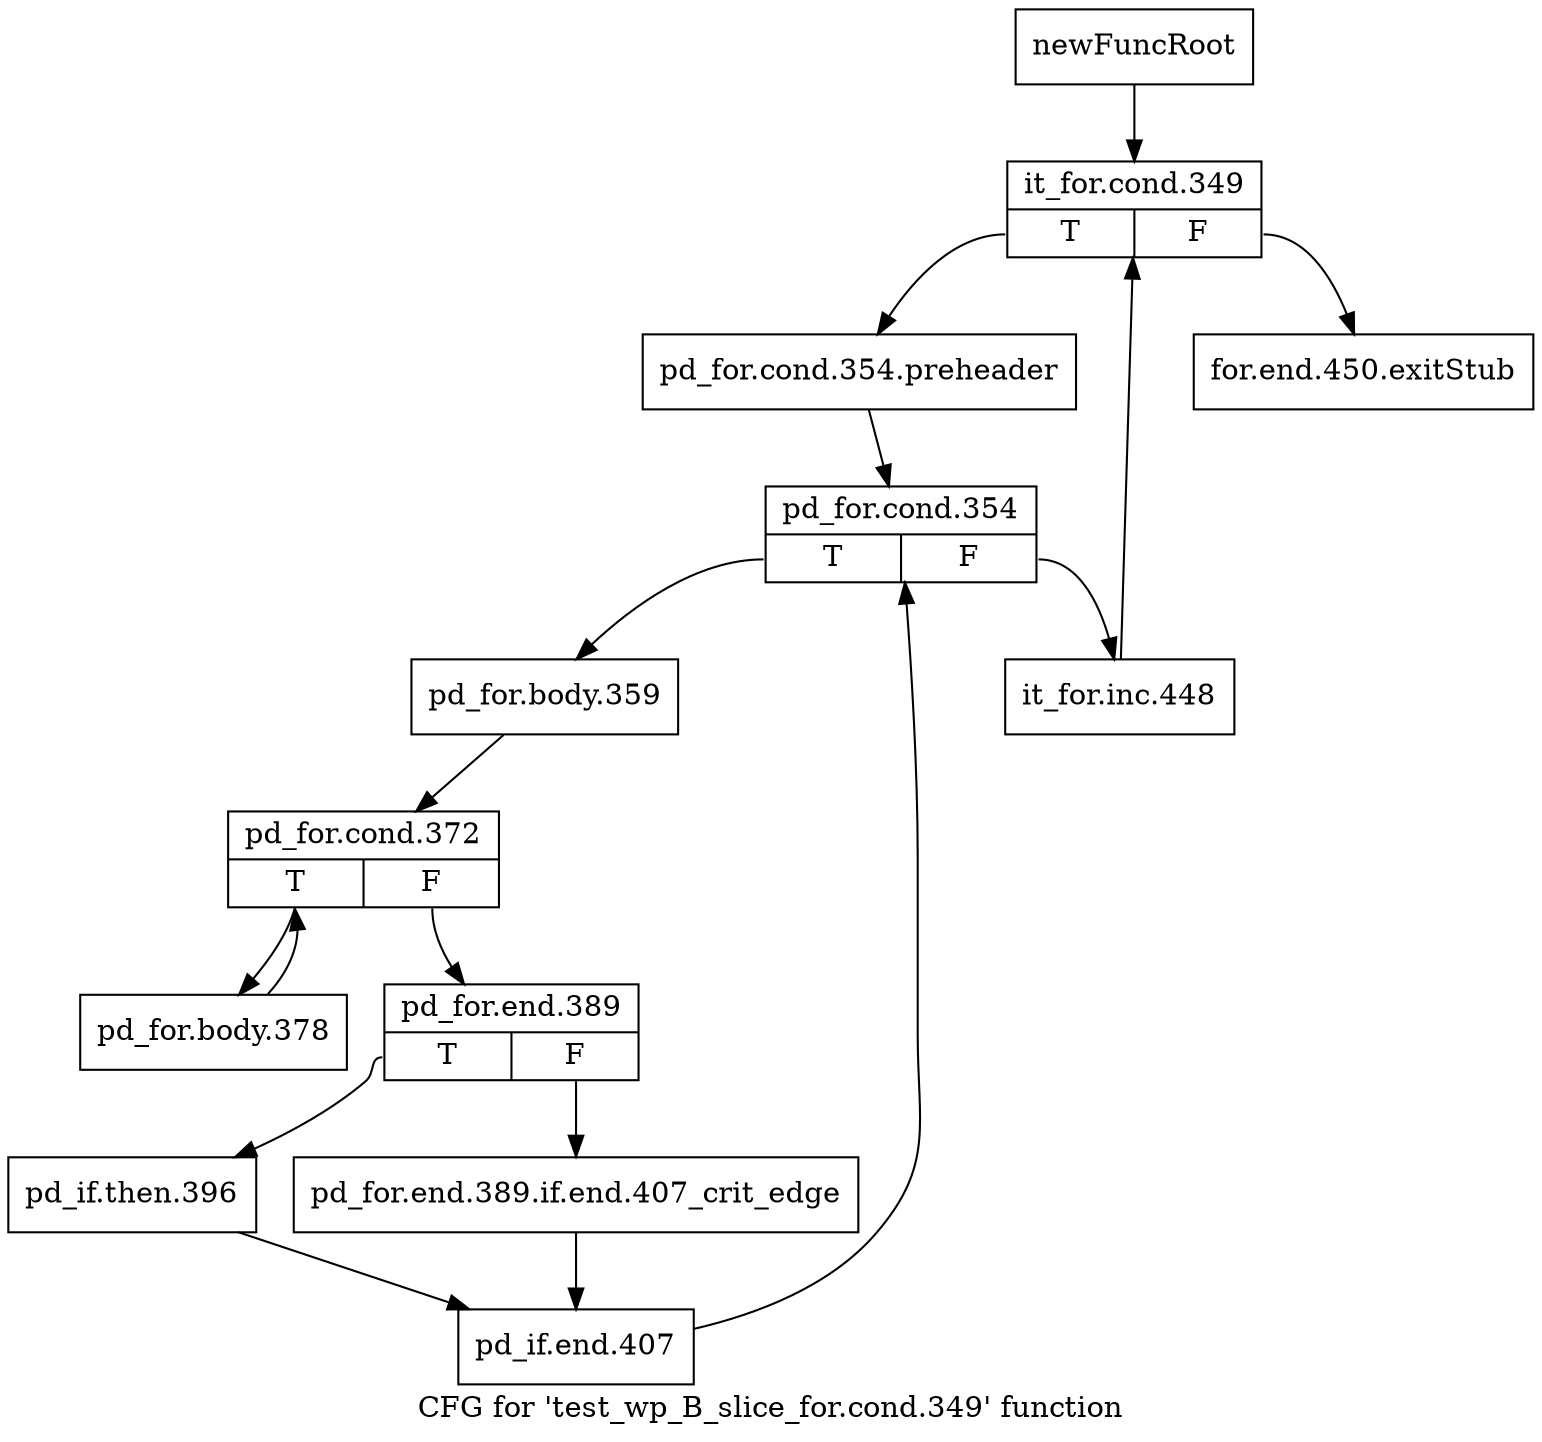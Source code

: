 digraph "CFG for 'test_wp_B_slice_for.cond.349' function" {
	label="CFG for 'test_wp_B_slice_for.cond.349' function";

	Node0x301b9c0 [shape=record,label="{newFuncRoot}"];
	Node0x301b9c0 -> Node0x301ba60;
	Node0x301ba10 [shape=record,label="{for.end.450.exitStub}"];
	Node0x301ba60 [shape=record,label="{it_for.cond.349|{<s0>T|<s1>F}}"];
	Node0x301ba60:s0 -> Node0x301bab0;
	Node0x301ba60:s1 -> Node0x301ba10;
	Node0x301bab0 [shape=record,label="{pd_for.cond.354.preheader}"];
	Node0x301bab0 -> Node0x301c400;
	Node0x301c400 [shape=record,label="{pd_for.cond.354|{<s0>T|<s1>F}}"];
	Node0x301c400:s0 -> Node0x301c4a0;
	Node0x301c400:s1 -> Node0x301c450;
	Node0x301c450 [shape=record,label="{it_for.inc.448}"];
	Node0x301c450 -> Node0x301ba60;
	Node0x301c4a0 [shape=record,label="{pd_for.body.359}"];
	Node0x301c4a0 -> Node0x301c4f0;
	Node0x301c4f0 [shape=record,label="{pd_for.cond.372|{<s0>T|<s1>F}}"];
	Node0x301c4f0:s0 -> Node0x301c680;
	Node0x301c4f0:s1 -> Node0x301c540;
	Node0x301c540 [shape=record,label="{pd_for.end.389|{<s0>T|<s1>F}}"];
	Node0x301c540:s0 -> Node0x301c5e0;
	Node0x301c540:s1 -> Node0x301c590;
	Node0x301c590 [shape=record,label="{pd_for.end.389.if.end.407_crit_edge}"];
	Node0x301c590 -> Node0x301c630;
	Node0x301c5e0 [shape=record,label="{pd_if.then.396}"];
	Node0x301c5e0 -> Node0x301c630;
	Node0x301c630 [shape=record,label="{pd_if.end.407}"];
	Node0x301c630 -> Node0x301c400;
	Node0x301c680 [shape=record,label="{pd_for.body.378}"];
	Node0x301c680 -> Node0x301c4f0;
}
